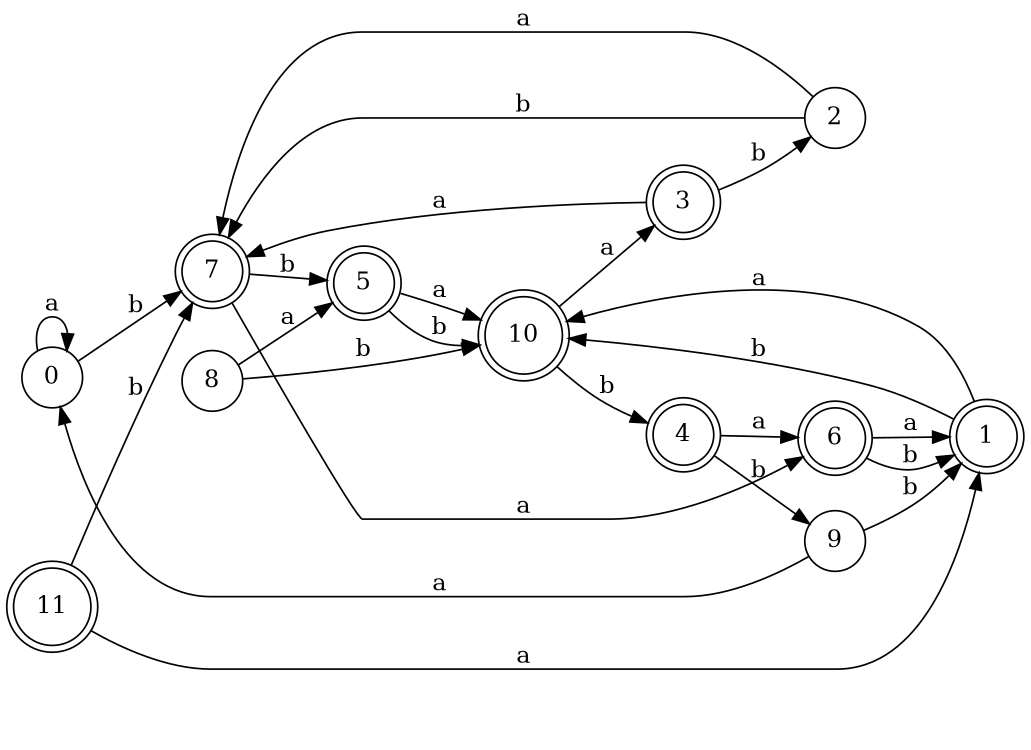 digraph n10_5 {
__start0 [label="" shape="none"];

rankdir=LR;
size="8,5";

s0 [style="filled", color="black", fillcolor="white" shape="circle", label="0"];
s1 [style="rounded,filled", color="black", fillcolor="white" shape="doublecircle", label="1"];
s2 [style="filled", color="black", fillcolor="white" shape="circle", label="2"];
s3 [style="rounded,filled", color="black", fillcolor="white" shape="doublecircle", label="3"];
s4 [style="rounded,filled", color="black", fillcolor="white" shape="doublecircle", label="4"];
s5 [style="rounded,filled", color="black", fillcolor="white" shape="doublecircle", label="5"];
s6 [style="rounded,filled", color="black", fillcolor="white" shape="doublecircle", label="6"];
s7 [style="rounded,filled", color="black", fillcolor="white" shape="doublecircle", label="7"];
s8 [style="filled", color="black", fillcolor="white" shape="circle", label="8"];
s9 [style="filled", color="black", fillcolor="white" shape="circle", label="9"];
s10 [style="rounded,filled", color="black", fillcolor="white" shape="doublecircle", label="10"];
s11 [style="rounded,filled", color="black", fillcolor="white" shape="doublecircle", label="11"];
s0 -> s0 [label="a"];
s0 -> s7 [label="b"];
s1 -> s10 [label="a"];
s1 -> s10 [label="b"];
s2 -> s7 [label="a"];
s2 -> s7 [label="b"];
s3 -> s7 [label="a"];
s3 -> s2 [label="b"];
s4 -> s6 [label="a"];
s4 -> s9 [label="b"];
s5 -> s10 [label="a"];
s5 -> s10 [label="b"];
s6 -> s1 [label="a"];
s6 -> s1 [label="b"];
s7 -> s6 [label="a"];
s7 -> s5 [label="b"];
s8 -> s5 [label="a"];
s8 -> s10 [label="b"];
s9 -> s0 [label="a"];
s9 -> s1 [label="b"];
s10 -> s3 [label="a"];
s10 -> s4 [label="b"];
s11 -> s1 [label="a"];
s11 -> s7 [label="b"];

}